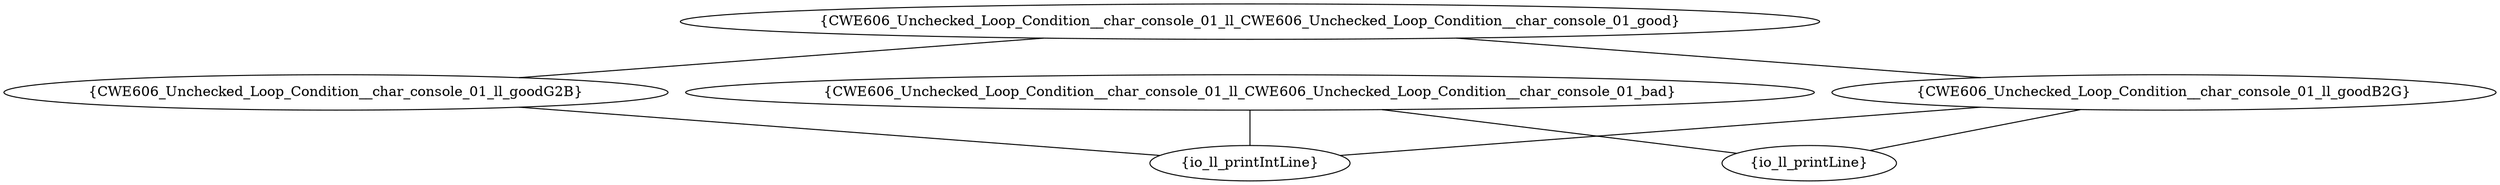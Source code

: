 graph "cg graph" {
CWE606_Unchecked_Loop_Condition__char_console_01_ll_CWE606_Unchecked_Loop_Condition__char_console_01_bad [label="{CWE606_Unchecked_Loop_Condition__char_console_01_ll_CWE606_Unchecked_Loop_Condition__char_console_01_bad}"];
io_ll_printLine [label="{io_ll_printLine}"];
io_ll_printIntLine [label="{io_ll_printIntLine}"];
CWE606_Unchecked_Loop_Condition__char_console_01_ll_CWE606_Unchecked_Loop_Condition__char_console_01_good [label="{CWE606_Unchecked_Loop_Condition__char_console_01_ll_CWE606_Unchecked_Loop_Condition__char_console_01_good}"];
CWE606_Unchecked_Loop_Condition__char_console_01_ll_goodG2B [label="{CWE606_Unchecked_Loop_Condition__char_console_01_ll_goodG2B}"];
CWE606_Unchecked_Loop_Condition__char_console_01_ll_goodB2G [label="{CWE606_Unchecked_Loop_Condition__char_console_01_ll_goodB2G}"];
CWE606_Unchecked_Loop_Condition__char_console_01_ll_CWE606_Unchecked_Loop_Condition__char_console_01_bad -- io_ll_printLine;
CWE606_Unchecked_Loop_Condition__char_console_01_ll_CWE606_Unchecked_Loop_Condition__char_console_01_bad -- io_ll_printIntLine;
CWE606_Unchecked_Loop_Condition__char_console_01_ll_CWE606_Unchecked_Loop_Condition__char_console_01_good -- CWE606_Unchecked_Loop_Condition__char_console_01_ll_goodG2B;
CWE606_Unchecked_Loop_Condition__char_console_01_ll_CWE606_Unchecked_Loop_Condition__char_console_01_good -- CWE606_Unchecked_Loop_Condition__char_console_01_ll_goodB2G;
CWE606_Unchecked_Loop_Condition__char_console_01_ll_goodB2G -- io_ll_printLine;
CWE606_Unchecked_Loop_Condition__char_console_01_ll_goodB2G -- io_ll_printIntLine;
CWE606_Unchecked_Loop_Condition__char_console_01_ll_goodG2B -- io_ll_printIntLine;
}
